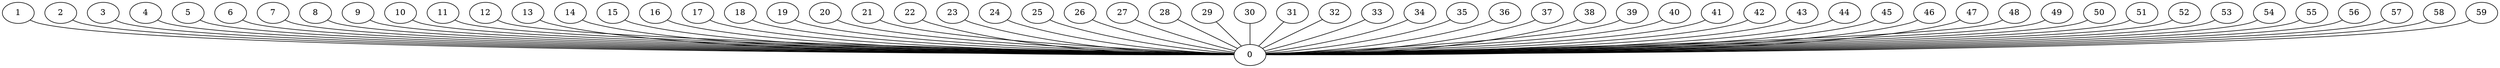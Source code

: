 graph G {
0;
1;
2;
3;
4;
5;
6;
7;
8;
9;
10;
11;
12;
13;
14;
15;
16;
17;
18;
19;
20;
21;
22;
23;
24;
25;
26;
27;
28;
29;
30;
31;
32;
33;
34;
35;
36;
37;
38;
39;
40;
41;
42;
43;
44;
45;
46;
47;
48;
49;
50;
51;
52;
53;
54;
55;
56;
57;
58;
59;
1--0 ;
2--0 ;
3--0 ;
4--0 ;
5--0 ;
6--0 ;
7--0 ;
8--0 ;
11--0 ;
10--0 ;
9--0 ;
13--0 ;
12--0 ;
15--0 ;
14--0 ;
17--0 ;
16--0 ;
18--0 ;
23--0 ;
22--0 ;
21--0 ;
20--0 ;
19--0 ;
24--0 ;
25--0 ;
26--0 ;
28--0 ;
27--0 ;
31--0 ;
30--0 ;
29--0 ;
32--0 ;
33--0 ;
34--0 ;
35--0 ;
38--0 ;
37--0 ;
36--0 ;
40--0 ;
39--0 ;
41--0 ;
42--0 ;
43--0 ;
45--0 ;
44--0 ;
48--0 ;
47--0 ;
46--0 ;
50--0 ;
49--0 ;
51--0 ;
53--0 ;
52--0 ;
55--0 ;
54--0 ;
57--0 ;
56--0 ;
58--0 ;
59--0 ;
}
